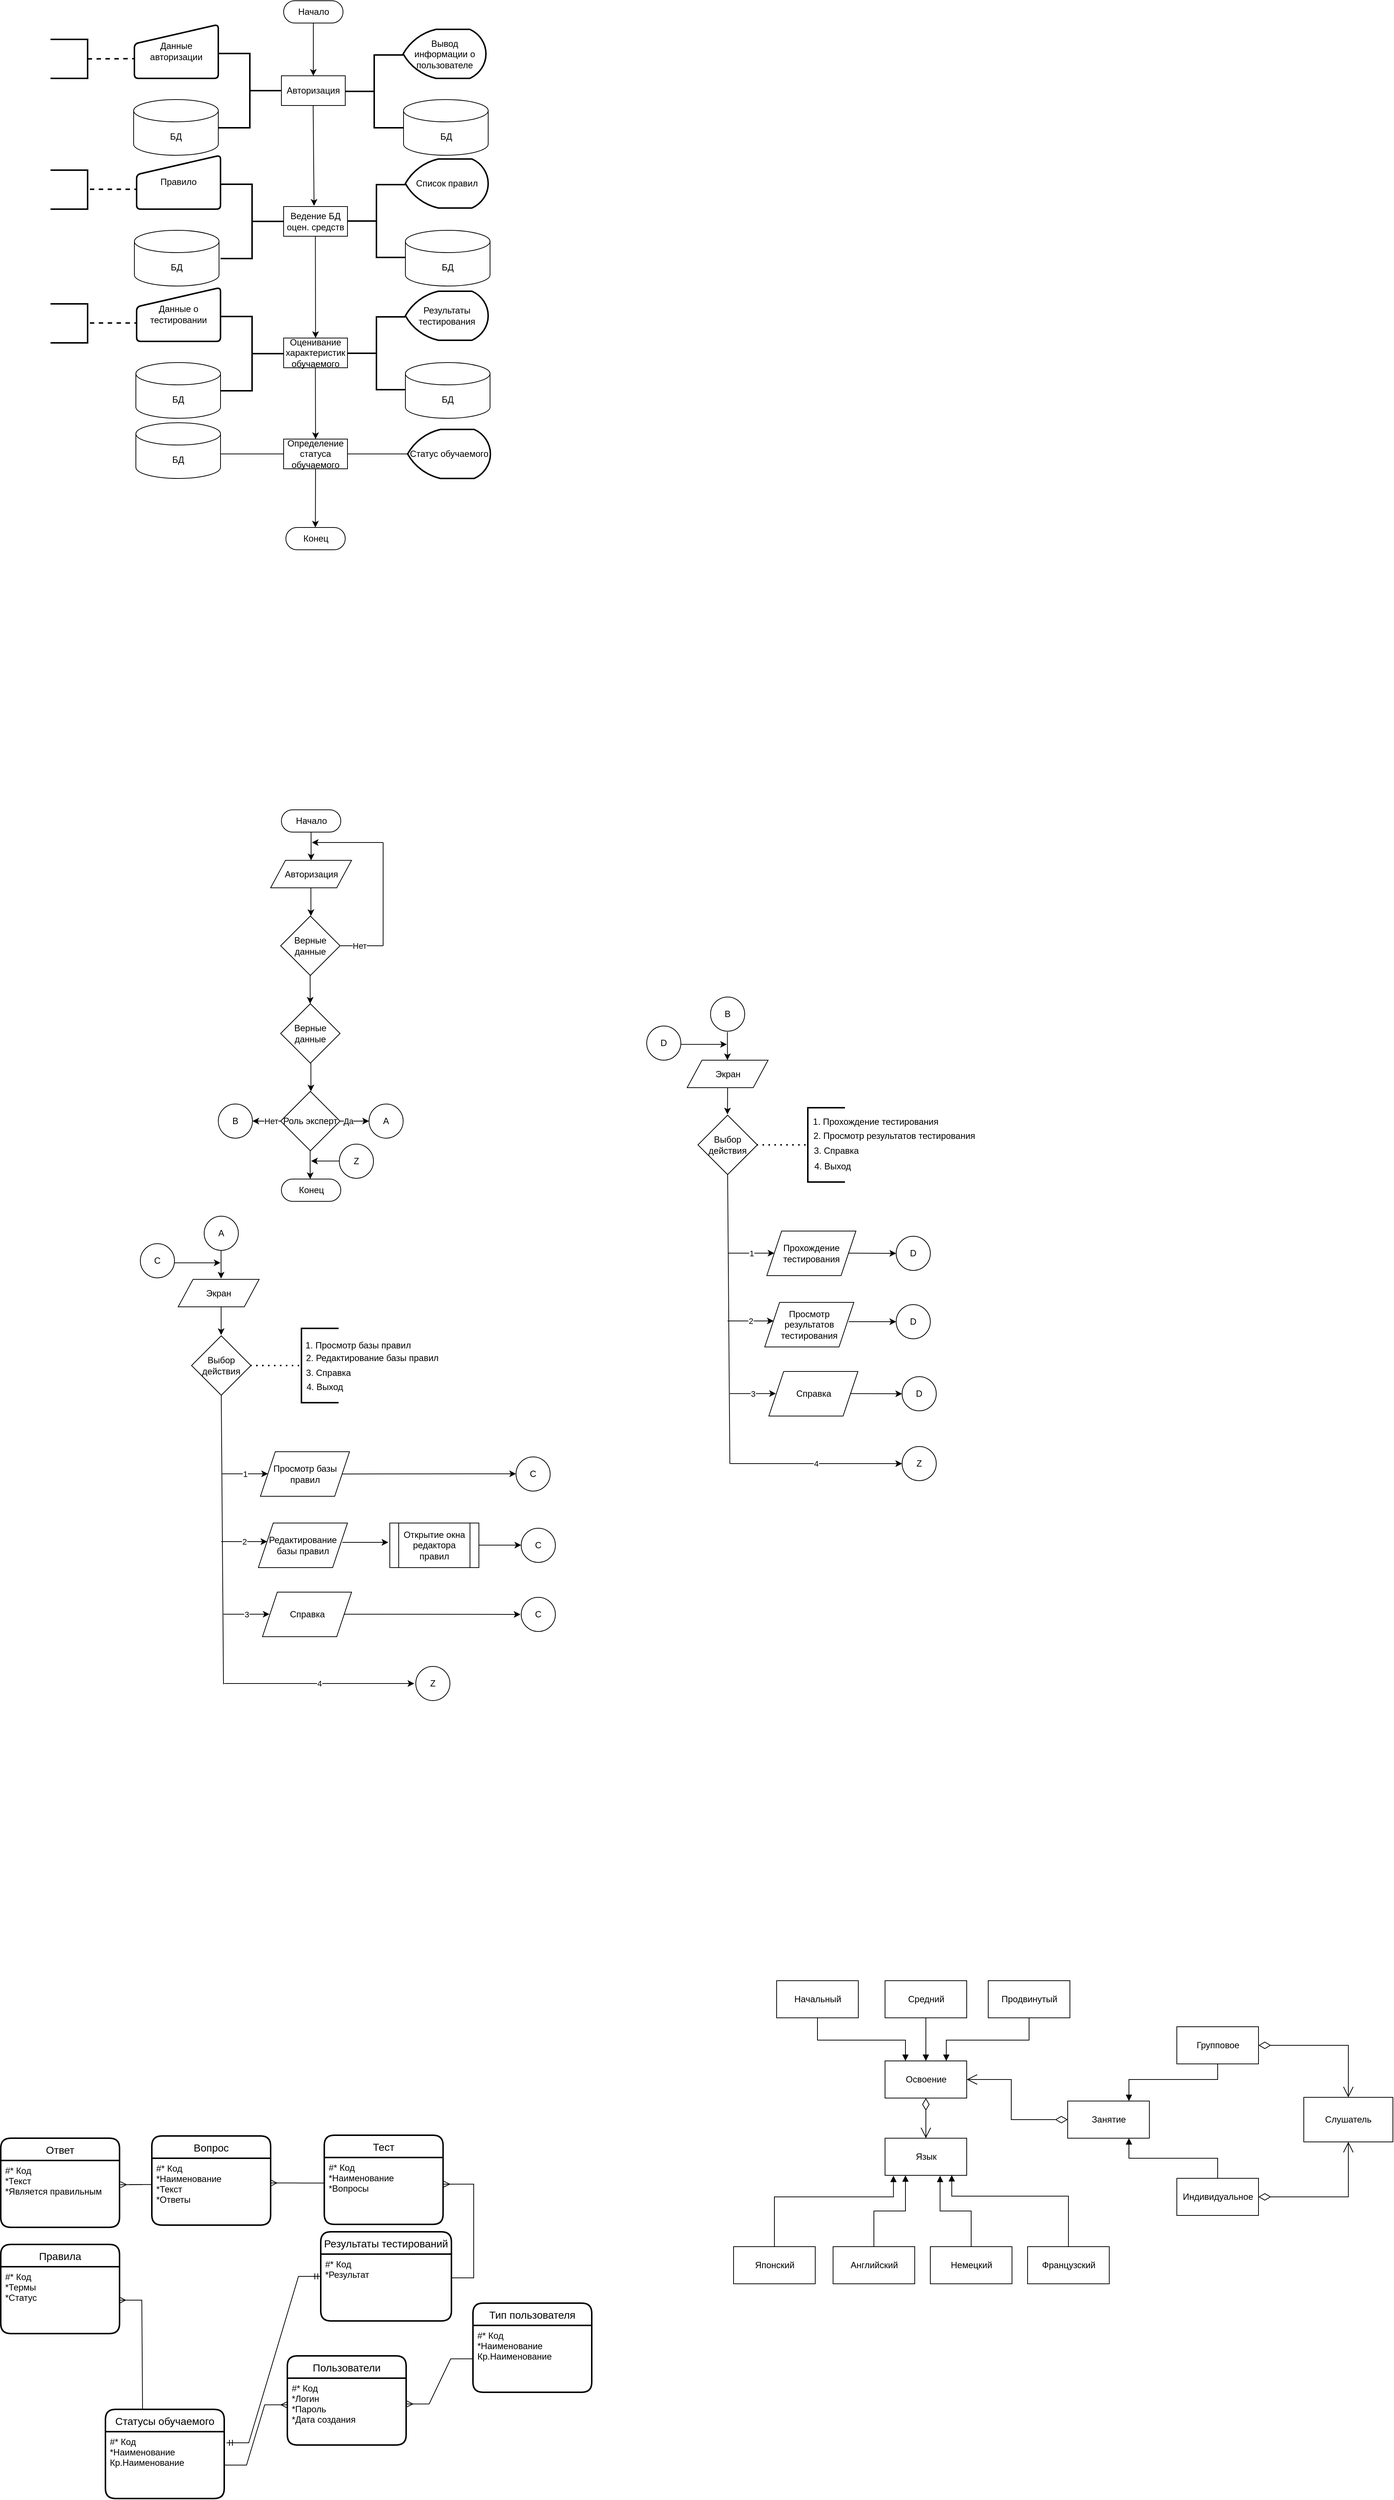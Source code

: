 <mxfile version="21.3.8" type="github">
  <diagram name="Page-1" id="j1-W70-RcA3MQLRdjkH6">
    <mxGraphModel dx="2074" dy="1156" grid="0" gridSize="10" guides="1" tooltips="1" connect="1" arrows="1" fold="1" page="0" pageScale="1" pageWidth="827" pageHeight="1169" math="0" shadow="0">
      <root>
        <mxCell id="0" />
        <mxCell id="1" parent="0" />
        <mxCell id="hzXJqmu8QwntBEEs5bu0-1" value="Начало" style="html=1;dashed=0;whitespace=wrap;shape=mxgraph.dfd.start" parent="1" vertex="1">
          <mxGeometry x="397" y="99" width="80" height="30" as="geometry" />
        </mxCell>
        <mxCell id="hzXJqmu8QwntBEEs5bu0-2" value="Авторизация" style="rounded=0;whiteSpace=wrap;html=1;" parent="1" vertex="1">
          <mxGeometry x="394" y="200" width="86" height="40" as="geometry" />
        </mxCell>
        <mxCell id="hzXJqmu8QwntBEEs5bu0-3" value="" style="endArrow=classic;html=1;rounded=0;exitX=0.5;exitY=0.5;exitDx=0;exitDy=15;exitPerimeter=0;entryX=0.5;entryY=0;entryDx=0;entryDy=0;" parent="1" source="hzXJqmu8QwntBEEs5bu0-1" target="hzXJqmu8QwntBEEs5bu0-2" edge="1">
          <mxGeometry width="50" height="50" relative="1" as="geometry">
            <mxPoint x="405" y="272" as="sourcePoint" />
            <mxPoint x="455" y="222" as="targetPoint" />
          </mxGeometry>
        </mxCell>
        <mxCell id="hzXJqmu8QwntBEEs5bu0-4" value="Ведение БД оцен. средств" style="rounded=0;whiteSpace=wrap;html=1;" parent="1" vertex="1">
          <mxGeometry x="397" y="376" width="86" height="40" as="geometry" />
        </mxCell>
        <mxCell id="hzXJqmu8QwntBEEs5bu0-5" value="" style="endArrow=classic;html=1;rounded=0;exitX=0.5;exitY=0.5;exitDx=0;exitDy=15;exitPerimeter=0;" parent="1" edge="1">
          <mxGeometry width="50" height="50" relative="1" as="geometry">
            <mxPoint x="436.76" y="240" as="sourcePoint" />
            <mxPoint x="438" y="375" as="targetPoint" />
          </mxGeometry>
        </mxCell>
        <mxCell id="hzXJqmu8QwntBEEs5bu0-6" value="Оценивание характеристик обучаемого" style="rounded=0;whiteSpace=wrap;html=1;" parent="1" vertex="1">
          <mxGeometry x="397" y="553" width="86" height="40" as="geometry" />
        </mxCell>
        <mxCell id="hzXJqmu8QwntBEEs5bu0-7" value="" style="endArrow=classic;html=1;rounded=0;exitX=0.5;exitY=0.5;exitDx=0;exitDy=15;exitPerimeter=0;entryX=0.5;entryY=0;entryDx=0;entryDy=0;" parent="1" target="hzXJqmu8QwntBEEs5bu0-6" edge="1">
          <mxGeometry width="50" height="50" relative="1" as="geometry">
            <mxPoint x="439.76" y="416" as="sourcePoint" />
            <mxPoint x="441" y="552" as="targetPoint" />
          </mxGeometry>
        </mxCell>
        <mxCell id="hzXJqmu8QwntBEEs5bu0-8" value="Определение статуса обучаемого" style="rounded=0;whiteSpace=wrap;html=1;" parent="1" vertex="1">
          <mxGeometry x="397" y="689" width="86" height="40" as="geometry" />
        </mxCell>
        <mxCell id="hzXJqmu8QwntBEEs5bu0-9" value="" style="endArrow=classic;html=1;rounded=0;exitX=0.5;exitY=0.5;exitDx=0;exitDy=15;exitPerimeter=0;entryX=0.5;entryY=0;entryDx=0;entryDy=0;" parent="1" target="hzXJqmu8QwntBEEs5bu0-8" edge="1">
          <mxGeometry width="50" height="50" relative="1" as="geometry">
            <mxPoint x="439.76" y="593" as="sourcePoint" />
            <mxPoint x="439.76" y="664" as="targetPoint" />
          </mxGeometry>
        </mxCell>
        <mxCell id="hzXJqmu8QwntBEEs5bu0-10" value="Конец" style="html=1;dashed=0;whitespace=wrap;shape=mxgraph.dfd.start" parent="1" vertex="1">
          <mxGeometry x="400" y="808" width="80" height="30" as="geometry" />
        </mxCell>
        <mxCell id="hzXJqmu8QwntBEEs5bu0-11" value="" style="endArrow=classic;html=1;rounded=0;exitX=0.5;exitY=1;exitDx=0;exitDy=0;entryX=0.5;entryY=0;entryDx=0;entryDy=0;" parent="1" source="hzXJqmu8QwntBEEs5bu0-8" edge="1">
          <mxGeometry width="50" height="50" relative="1" as="geometry">
            <mxPoint x="439.76" y="737" as="sourcePoint" />
            <mxPoint x="439.76" y="808" as="targetPoint" />
          </mxGeometry>
        </mxCell>
        <mxCell id="hzXJqmu8QwntBEEs5bu0-25" value="Вывод информации о пользователе" style="strokeWidth=2;html=1;shape=mxgraph.flowchart.display;whiteSpace=wrap;" parent="1" vertex="1">
          <mxGeometry x="558" y="137.5" width="111.5" height="66" as="geometry" />
        </mxCell>
        <mxCell id="hzXJqmu8QwntBEEs5bu0-26" value="Данные&lt;br&gt;авторизации" style="html=1;strokeWidth=2;shape=manualInput;whiteSpace=wrap;rounded=1;size=26;arcSize=11;" parent="1" vertex="1">
          <mxGeometry x="196" y="131" width="113" height="72.5" as="geometry" />
        </mxCell>
        <mxCell id="hzXJqmu8QwntBEEs5bu0-32" value="" style="strokeWidth=2;html=1;shape=mxgraph.flowchart.annotation_2;align=left;labelPosition=right;pointerEvents=1;" parent="1" vertex="1">
          <mxGeometry x="480" y="172" width="78" height="98" as="geometry" />
        </mxCell>
        <mxCell id="hzXJqmu8QwntBEEs5bu0-33" value="" style="strokeWidth=2;html=1;shape=mxgraph.flowchart.annotation_2;align=left;labelPosition=right;pointerEvents=1;rotation=-180;" parent="1" vertex="1">
          <mxGeometry x="309" y="170" width="85" height="100" as="geometry" />
        </mxCell>
        <mxCell id="hzXJqmu8QwntBEEs5bu0-36" value="Правило" style="html=1;strokeWidth=2;shape=manualInput;whiteSpace=wrap;rounded=1;size=26;arcSize=11;" parent="1" vertex="1">
          <mxGeometry x="199" y="307" width="113" height="72.5" as="geometry" />
        </mxCell>
        <mxCell id="hzXJqmu8QwntBEEs5bu0-37" value="" style="strokeWidth=2;html=1;shape=mxgraph.flowchart.annotation_2;align=left;labelPosition=right;pointerEvents=1;rotation=-180;" parent="1" vertex="1">
          <mxGeometry x="312" y="346" width="85" height="100" as="geometry" />
        </mxCell>
        <mxCell id="hzXJqmu8QwntBEEs5bu0-39" value="Список правил" style="strokeWidth=2;html=1;shape=mxgraph.flowchart.display;whiteSpace=wrap;" parent="1" vertex="1">
          <mxGeometry x="561" y="312" width="111.5" height="66" as="geometry" />
        </mxCell>
        <mxCell id="hzXJqmu8QwntBEEs5bu0-40" value="" style="strokeWidth=2;html=1;shape=mxgraph.flowchart.annotation_2;align=left;labelPosition=right;pointerEvents=1;" parent="1" vertex="1">
          <mxGeometry x="483" y="346.5" width="78" height="98" as="geometry" />
        </mxCell>
        <mxCell id="hzXJqmu8QwntBEEs5bu0-41" value="БД" style="shape=cylinder3;whiteSpace=wrap;html=1;boundedLbl=1;backgroundOutline=1;size=15;" parent="1" vertex="1">
          <mxGeometry x="198" y="667" width="114" height="75" as="geometry" />
        </mxCell>
        <mxCell id="hzXJqmu8QwntBEEs5bu0-42" value="Данные о тестировании" style="html=1;strokeWidth=2;shape=manualInput;whiteSpace=wrap;rounded=1;size=26;arcSize=11;" parent="1" vertex="1">
          <mxGeometry x="199" y="485" width="113" height="72.5" as="geometry" />
        </mxCell>
        <mxCell id="hzXJqmu8QwntBEEs5bu0-43" value="" style="strokeWidth=2;html=1;shape=mxgraph.flowchart.annotation_2;align=left;labelPosition=right;pointerEvents=1;rotation=-180;" parent="1" vertex="1">
          <mxGeometry x="312" y="524" width="85" height="100" as="geometry" />
        </mxCell>
        <mxCell id="hzXJqmu8QwntBEEs5bu0-45" value="Результаты тестирования" style="strokeWidth=2;html=1;shape=mxgraph.flowchart.display;whiteSpace=wrap;" parent="1" vertex="1">
          <mxGeometry x="561" y="490" width="111.5" height="66" as="geometry" />
        </mxCell>
        <mxCell id="hzXJqmu8QwntBEEs5bu0-46" value="" style="strokeWidth=2;html=1;shape=mxgraph.flowchart.annotation_2;align=left;labelPosition=right;pointerEvents=1;" parent="1" vertex="1">
          <mxGeometry x="483" y="524.5" width="78" height="98" as="geometry" />
        </mxCell>
        <mxCell id="hzXJqmu8QwntBEEs5bu0-49" value="Статус обучаемого" style="strokeWidth=2;html=1;shape=mxgraph.flowchart.display;whiteSpace=wrap;" parent="1" vertex="1">
          <mxGeometry x="564" y="676" width="111.5" height="66" as="geometry" />
        </mxCell>
        <mxCell id="hzXJqmu8QwntBEEs5bu0-51" value="" style="endArrow=none;html=1;rounded=0;exitX=1;exitY=0.5;exitDx=0;exitDy=0;entryX=0;entryY=0.5;entryDx=0;entryDy=0;entryPerimeter=0;" parent="1" source="hzXJqmu8QwntBEEs5bu0-8" target="hzXJqmu8QwntBEEs5bu0-49" edge="1">
          <mxGeometry width="50" height="50" relative="1" as="geometry">
            <mxPoint x="317" y="635" as="sourcePoint" />
            <mxPoint x="367" y="585" as="targetPoint" />
          </mxGeometry>
        </mxCell>
        <mxCell id="hzXJqmu8QwntBEEs5bu0-52" value="" style="endArrow=none;html=1;rounded=0;entryX=0;entryY=0.5;entryDx=0;entryDy=0;exitX=1;exitY=0.5;exitDx=0;exitDy=0;" parent="1" target="hzXJqmu8QwntBEEs5bu0-8" edge="1">
          <mxGeometry width="50" height="50" relative="1" as="geometry">
            <mxPoint x="312" y="709" as="sourcePoint" />
            <mxPoint x="356" y="735" as="targetPoint" />
          </mxGeometry>
        </mxCell>
        <mxCell id="rLguFwXxWEJdOG49RGyE-1" value="Начало" style="html=1;dashed=0;whitespace=wrap;shape=mxgraph.dfd.start" parent="1" vertex="1">
          <mxGeometry x="394" y="1188" width="80" height="30" as="geometry" />
        </mxCell>
        <mxCell id="rLguFwXxWEJdOG49RGyE-2" value="Авторизация" style="shape=parallelogram;perimeter=parallelogramPerimeter;whiteSpace=wrap;html=1;fixedSize=1;" parent="1" vertex="1">
          <mxGeometry x="379.5" y="1256" width="109" height="37" as="geometry" />
        </mxCell>
        <mxCell id="rLguFwXxWEJdOG49RGyE-3" value="" style="endArrow=classic;html=1;rounded=0;exitX=0.5;exitY=1;exitDx=0;exitDy=0;" parent="1" edge="1">
          <mxGeometry width="50" height="50" relative="1" as="geometry">
            <mxPoint x="433.95" y="1218" as="sourcePoint" />
            <mxPoint x="434" y="1256" as="targetPoint" />
          </mxGeometry>
        </mxCell>
        <mxCell id="rLguFwXxWEJdOG49RGyE-4" value="Верные данные" style="rhombus;whiteSpace=wrap;html=1;" parent="1" vertex="1">
          <mxGeometry x="393" y="1331" width="80" height="80" as="geometry" />
        </mxCell>
        <mxCell id="rLguFwXxWEJdOG49RGyE-5" value="" style="endArrow=classic;html=1;rounded=0;exitX=0.5;exitY=1;exitDx=0;exitDy=0;" parent="1" edge="1">
          <mxGeometry width="50" height="50" relative="1" as="geometry">
            <mxPoint x="433.71" y="1293" as="sourcePoint" />
            <mxPoint x="433.76" y="1331" as="targetPoint" />
          </mxGeometry>
        </mxCell>
        <mxCell id="rLguFwXxWEJdOG49RGyE-7" value="" style="endArrow=none;html=1;rounded=0;exitX=1;exitY=0.5;exitDx=0;exitDy=0;" parent="1" source="rLguFwXxWEJdOG49RGyE-4" edge="1">
          <mxGeometry width="50" height="50" relative="1" as="geometry">
            <mxPoint x="498" y="1395" as="sourcePoint" />
            <mxPoint x="531" y="1371" as="targetPoint" />
          </mxGeometry>
        </mxCell>
        <mxCell id="rLguFwXxWEJdOG49RGyE-11" value="Нет" style="edgeLabel;html=1;align=center;verticalAlign=middle;resizable=0;points=[];" parent="rLguFwXxWEJdOG49RGyE-7" vertex="1" connectable="0">
          <mxGeometry x="-0.562" y="2" relative="1" as="geometry">
            <mxPoint x="13" y="2" as="offset" />
          </mxGeometry>
        </mxCell>
        <mxCell id="rLguFwXxWEJdOG49RGyE-8" value="" style="endArrow=none;html=1;rounded=0;" parent="1" edge="1">
          <mxGeometry width="50" height="50" relative="1" as="geometry">
            <mxPoint x="531" y="1371" as="sourcePoint" />
            <mxPoint x="531" y="1232" as="targetPoint" />
          </mxGeometry>
        </mxCell>
        <mxCell id="rLguFwXxWEJdOG49RGyE-10" value="" style="endArrow=classic;html=1;rounded=0;" parent="1" edge="1">
          <mxGeometry width="50" height="50" relative="1" as="geometry">
            <mxPoint x="531" y="1232" as="sourcePoint" />
            <mxPoint x="435" y="1232" as="targetPoint" />
          </mxGeometry>
        </mxCell>
        <mxCell id="rLguFwXxWEJdOG49RGyE-12" value="Верные данные" style="rhombus;whiteSpace=wrap;html=1;" parent="1" vertex="1">
          <mxGeometry x="393" y="1449" width="80" height="80" as="geometry" />
        </mxCell>
        <mxCell id="rLguFwXxWEJdOG49RGyE-13" value="" style="endArrow=classic;html=1;rounded=0;exitX=0.5;exitY=1;exitDx=0;exitDy=0;" parent="1" edge="1">
          <mxGeometry width="50" height="50" relative="1" as="geometry">
            <mxPoint x="432.71" y="1411" as="sourcePoint" />
            <mxPoint x="432.76" y="1449" as="targetPoint" />
          </mxGeometry>
        </mxCell>
        <mxCell id="rLguFwXxWEJdOG49RGyE-14" value="Роль эксперт" style="rhombus;whiteSpace=wrap;html=1;" parent="1" vertex="1">
          <mxGeometry x="393" y="1567" width="80" height="80" as="geometry" />
        </mxCell>
        <mxCell id="rLguFwXxWEJdOG49RGyE-15" value="" style="endArrow=classic;html=1;rounded=0;exitX=0.5;exitY=1;exitDx=0;exitDy=0;" parent="1" edge="1">
          <mxGeometry width="50" height="50" relative="1" as="geometry">
            <mxPoint x="433.71" y="1529" as="sourcePoint" />
            <mxPoint x="433.76" y="1567" as="targetPoint" />
          </mxGeometry>
        </mxCell>
        <mxCell id="rLguFwXxWEJdOG49RGyE-16" value="Конец" style="html=1;dashed=0;whitespace=wrap;shape=mxgraph.dfd.start" parent="1" vertex="1">
          <mxGeometry x="394" y="1685" width="80" height="30" as="geometry" />
        </mxCell>
        <mxCell id="rLguFwXxWEJdOG49RGyE-18" value="" style="endArrow=classic;html=1;rounded=0;exitX=0.5;exitY=1;exitDx=0;exitDy=0;" parent="1" edge="1">
          <mxGeometry width="50" height="50" relative="1" as="geometry">
            <mxPoint x="432.71" y="1647" as="sourcePoint" />
            <mxPoint x="432.76" y="1685" as="targetPoint" />
          </mxGeometry>
        </mxCell>
        <mxCell id="rLguFwXxWEJdOG49RGyE-19" value="A" style="ellipse;whiteSpace=wrap;html=1;aspect=fixed;" parent="1" vertex="1">
          <mxGeometry x="512" y="1584" width="46" height="46" as="geometry" />
        </mxCell>
        <mxCell id="rLguFwXxWEJdOG49RGyE-20" value="B" style="ellipse;whiteSpace=wrap;html=1;aspect=fixed;" parent="1" vertex="1">
          <mxGeometry x="309" y="1584" width="46" height="46" as="geometry" />
        </mxCell>
        <mxCell id="rLguFwXxWEJdOG49RGyE-21" value="" style="endArrow=classic;html=1;rounded=0;exitX=1;exitY=0.5;exitDx=0;exitDy=0;entryX=0;entryY=0.5;entryDx=0;entryDy=0;" parent="1" source="rLguFwXxWEJdOG49RGyE-14" target="rLguFwXxWEJdOG49RGyE-19" edge="1">
          <mxGeometry width="50" height="50" relative="1" as="geometry">
            <mxPoint x="442.71" y="1421" as="sourcePoint" />
            <mxPoint x="442.76" y="1459" as="targetPoint" />
          </mxGeometry>
        </mxCell>
        <mxCell id="rLguFwXxWEJdOG49RGyE-26" value="Да" style="edgeLabel;html=1;align=center;verticalAlign=middle;resizable=0;points=[];" parent="rLguFwXxWEJdOG49RGyE-21" vertex="1" connectable="0">
          <mxGeometry x="-0.436" relative="1" as="geometry">
            <mxPoint as="offset" />
          </mxGeometry>
        </mxCell>
        <mxCell id="rLguFwXxWEJdOG49RGyE-23" value="" style="endArrow=classic;html=1;rounded=0;exitX=0;exitY=0.5;exitDx=0;exitDy=0;entryX=1;entryY=0.5;entryDx=0;entryDy=0;" parent="1" source="rLguFwXxWEJdOG49RGyE-14" target="rLguFwXxWEJdOG49RGyE-20" edge="1">
          <mxGeometry width="50" height="50" relative="1" as="geometry">
            <mxPoint x="483" y="1617" as="sourcePoint" />
            <mxPoint x="522" y="1617" as="targetPoint" />
          </mxGeometry>
        </mxCell>
        <mxCell id="rLguFwXxWEJdOG49RGyE-27" value="Нет" style="edgeLabel;html=1;align=center;verticalAlign=middle;resizable=0;points=[];" parent="rLguFwXxWEJdOG49RGyE-23" vertex="1" connectable="0">
          <mxGeometry x="-0.316" y="1" relative="1" as="geometry">
            <mxPoint y="-1" as="offset" />
          </mxGeometry>
        </mxCell>
        <mxCell id="rLguFwXxWEJdOG49RGyE-24" value="Z" style="ellipse;whiteSpace=wrap;html=1;aspect=fixed;" parent="1" vertex="1">
          <mxGeometry x="472" y="1638" width="46" height="46" as="geometry" />
        </mxCell>
        <mxCell id="rLguFwXxWEJdOG49RGyE-25" value="" style="endArrow=classic;html=1;rounded=0;exitX=0;exitY=0.5;exitDx=0;exitDy=0;entryX=1;entryY=0.5;entryDx=0;entryDy=0;" parent="1" edge="1">
          <mxGeometry width="50" height="50" relative="1" as="geometry">
            <mxPoint x="472" y="1660.71" as="sourcePoint" />
            <mxPoint x="434" y="1660.71" as="targetPoint" />
          </mxGeometry>
        </mxCell>
        <mxCell id="rLguFwXxWEJdOG49RGyE-28" value="A" style="ellipse;whiteSpace=wrap;html=1;aspect=fixed;" parent="1" vertex="1">
          <mxGeometry x="290" y="1735" width="46" height="46" as="geometry" />
        </mxCell>
        <mxCell id="rLguFwXxWEJdOG49RGyE-29" value="Выбор действия" style="rhombus;whiteSpace=wrap;html=1;" parent="1" vertex="1">
          <mxGeometry x="273" y="1896" width="80" height="80" as="geometry" />
        </mxCell>
        <mxCell id="rLguFwXxWEJdOG49RGyE-30" value="" style="endArrow=classic;html=1;rounded=0;exitX=0.5;exitY=1;exitDx=0;exitDy=0;" parent="1" edge="1">
          <mxGeometry width="50" height="50" relative="1" as="geometry">
            <mxPoint x="312.71" y="1781" as="sourcePoint" />
            <mxPoint x="312.76" y="1819" as="targetPoint" />
          </mxGeometry>
        </mxCell>
        <mxCell id="rLguFwXxWEJdOG49RGyE-32" value="" style="endArrow=none;dashed=1;html=1;dashPattern=1 3;strokeWidth=2;rounded=0;entryX=1;entryY=0.5;entryDx=0;entryDy=0;" parent="1" target="rLguFwXxWEJdOG49RGyE-29" edge="1">
          <mxGeometry width="50" height="50" relative="1" as="geometry">
            <mxPoint x="418" y="1936" as="sourcePoint" />
            <mxPoint x="317" y="2023" as="targetPoint" />
          </mxGeometry>
        </mxCell>
        <mxCell id="rLguFwXxWEJdOG49RGyE-33" value="&amp;nbsp;&amp;nbsp;" style="strokeWidth=2;html=1;shape=mxgraph.flowchart.annotation_1;align=left;pointerEvents=1;" parent="1" vertex="1">
          <mxGeometry x="421" y="1886" width="50" height="100" as="geometry" />
        </mxCell>
        <mxCell id="rLguFwXxWEJdOG49RGyE-34" value="1. Просмотр базы правил" style="text;html=1;align=center;verticalAlign=middle;resizable=0;points=[];autosize=1;strokeColor=none;fillColor=none;" parent="1" vertex="1">
          <mxGeometry x="416.75" y="1896" width="160" height="26" as="geometry" />
        </mxCell>
        <mxCell id="rLguFwXxWEJdOG49RGyE-35" value="2. Редактирование базы правил" style="text;html=1;align=center;verticalAlign=middle;resizable=0;points=[];autosize=1;strokeColor=none;fillColor=none;" parent="1" vertex="1">
          <mxGeometry x="417.75" y="1913" width="197" height="26" as="geometry" />
        </mxCell>
        <mxCell id="rLguFwXxWEJdOG49RGyE-36" value="3. Справка" style="text;html=1;align=center;verticalAlign=middle;resizable=0;points=[];autosize=1;strokeColor=none;fillColor=none;" parent="1" vertex="1">
          <mxGeometry x="417.75" y="1933" width="78" height="26" as="geometry" />
        </mxCell>
        <mxCell id="rLguFwXxWEJdOG49RGyE-37" value="4. Выход" style="text;html=1;align=center;verticalAlign=middle;resizable=0;points=[];autosize=1;strokeColor=none;fillColor=none;" parent="1" vertex="1">
          <mxGeometry x="418.75" y="1952" width="67" height="26" as="geometry" />
        </mxCell>
        <mxCell id="rLguFwXxWEJdOG49RGyE-38" value="Просмотр базы правил" style="shape=parallelogram;perimeter=parallelogramPerimeter;whiteSpace=wrap;html=1;fixedSize=1;" parent="1" vertex="1">
          <mxGeometry x="365.75" y="2052" width="120" height="60" as="geometry" />
        </mxCell>
        <mxCell id="rLguFwXxWEJdOG49RGyE-39" value="Редактирование базы правил" style="shape=parallelogram;perimeter=parallelogramPerimeter;whiteSpace=wrap;html=1;fixedSize=1;" parent="1" vertex="1">
          <mxGeometry x="363" y="2148" width="120" height="60" as="geometry" />
        </mxCell>
        <mxCell id="rLguFwXxWEJdOG49RGyE-40" value="Справка" style="shape=parallelogram;perimeter=parallelogramPerimeter;whiteSpace=wrap;html=1;fixedSize=1;" parent="1" vertex="1">
          <mxGeometry x="368.5" y="2241" width="120" height="60" as="geometry" />
        </mxCell>
        <mxCell id="rLguFwXxWEJdOG49RGyE-42" value="" style="endArrow=none;html=1;rounded=0;entryX=0.5;entryY=1;entryDx=0;entryDy=0;" parent="1" target="rLguFwXxWEJdOG49RGyE-29" edge="1">
          <mxGeometry width="50" height="50" relative="1" as="geometry">
            <mxPoint x="316" y="2365" as="sourcePoint" />
            <mxPoint x="317" y="2194" as="targetPoint" />
          </mxGeometry>
        </mxCell>
        <mxCell id="rLguFwXxWEJdOG49RGyE-43" value="4" style="endArrow=classic;html=1;rounded=0;" parent="1" edge="1">
          <mxGeometry width="50" height="50" relative="1" as="geometry">
            <mxPoint x="317" y="2364" as="sourcePoint" />
            <mxPoint x="573" y="2364" as="targetPoint" />
          </mxGeometry>
        </mxCell>
        <mxCell id="rLguFwXxWEJdOG49RGyE-44" value="3" style="endArrow=classic;html=1;rounded=0;entryX=0;entryY=0.5;entryDx=0;entryDy=0;" parent="1" edge="1">
          <mxGeometry width="50" height="50" relative="1" as="geometry">
            <mxPoint x="316" y="2270.71" as="sourcePoint" />
            <mxPoint x="378" y="2270.71" as="targetPoint" />
          </mxGeometry>
        </mxCell>
        <mxCell id="rLguFwXxWEJdOG49RGyE-45" value="2" style="endArrow=classic;html=1;rounded=0;entryX=0;entryY=0.5;entryDx=0;entryDy=0;" parent="1" edge="1">
          <mxGeometry width="50" height="50" relative="1" as="geometry">
            <mxPoint x="313" y="2173" as="sourcePoint" />
            <mxPoint x="375" y="2173" as="targetPoint" />
          </mxGeometry>
        </mxCell>
        <mxCell id="rLguFwXxWEJdOG49RGyE-46" value="1" style="endArrow=classic;html=1;rounded=0;entryX=0;entryY=0.5;entryDx=0;entryDy=0;" parent="1" edge="1">
          <mxGeometry width="50" height="50" relative="1" as="geometry">
            <mxPoint x="314" y="2081.71" as="sourcePoint" />
            <mxPoint x="376" y="2081.71" as="targetPoint" />
          </mxGeometry>
        </mxCell>
        <mxCell id="rLguFwXxWEJdOG49RGyE-51" value="Z" style="ellipse;whiteSpace=wrap;html=1;aspect=fixed;" parent="1" vertex="1">
          <mxGeometry x="575" y="2341" width="46" height="46" as="geometry" />
        </mxCell>
        <mxCell id="rLguFwXxWEJdOG49RGyE-53" value="" style="endArrow=classic;html=1;rounded=0;" parent="1" edge="1">
          <mxGeometry width="50" height="50" relative="1" as="geometry">
            <mxPoint x="478" y="2270.71" as="sourcePoint" />
            <mxPoint x="716" y="2271" as="targetPoint" />
          </mxGeometry>
        </mxCell>
        <mxCell id="rLguFwXxWEJdOG49RGyE-54" value="" style="endArrow=classic;html=1;rounded=0;entryX=0;entryY=0.5;entryDx=0;entryDy=0;" parent="1" edge="1">
          <mxGeometry width="50" height="50" relative="1" as="geometry">
            <mxPoint x="476" y="2174" as="sourcePoint" />
            <mxPoint x="538" y="2174" as="targetPoint" />
          </mxGeometry>
        </mxCell>
        <mxCell id="rLguFwXxWEJdOG49RGyE-56" value="C" style="ellipse;whiteSpace=wrap;html=1;aspect=fixed;" parent="1" vertex="1">
          <mxGeometry x="710" y="2059" width="46" height="46" as="geometry" />
        </mxCell>
        <mxCell id="rLguFwXxWEJdOG49RGyE-57" value="C" style="ellipse;whiteSpace=wrap;html=1;aspect=fixed;" parent="1" vertex="1">
          <mxGeometry x="717" y="2155" width="46" height="46" as="geometry" />
        </mxCell>
        <mxCell id="rLguFwXxWEJdOG49RGyE-58" value="C" style="ellipse;whiteSpace=wrap;html=1;aspect=fixed;" parent="1" vertex="1">
          <mxGeometry x="717" y="2248" width="46" height="46" as="geometry" />
        </mxCell>
        <mxCell id="rLguFwXxWEJdOG49RGyE-59" value="" style="endArrow=classic;html=1;rounded=0;entryX=0;entryY=0.5;entryDx=0;entryDy=0;" parent="1" source="rLguFwXxWEJdOG49RGyE-38" edge="1">
          <mxGeometry width="50" height="50" relative="1" as="geometry">
            <mxPoint x="648" y="2081.71" as="sourcePoint" />
            <mxPoint x="710" y="2081.71" as="targetPoint" />
          </mxGeometry>
        </mxCell>
        <mxCell id="rLguFwXxWEJdOG49RGyE-60" value="" style="endArrow=classic;html=1;rounded=0;entryX=0;entryY=0.5;entryDx=0;entryDy=0;" parent="1" edge="1">
          <mxGeometry width="50" height="50" relative="1" as="geometry">
            <mxPoint x="655" y="2177.71" as="sourcePoint" />
            <mxPoint x="717" y="2177.71" as="targetPoint" />
          </mxGeometry>
        </mxCell>
        <mxCell id="rLguFwXxWEJdOG49RGyE-48" value="Открытие окна редактора правил" style="shape=process;whiteSpace=wrap;html=1;backgroundOutline=1;" parent="1" vertex="1">
          <mxGeometry x="540" y="2148" width="120" height="60" as="geometry" />
        </mxCell>
        <mxCell id="rLguFwXxWEJdOG49RGyE-62" value="C" style="ellipse;whiteSpace=wrap;html=1;aspect=fixed;" parent="1" vertex="1">
          <mxGeometry x="204" y="1772" width="46" height="46" as="geometry" />
        </mxCell>
        <mxCell id="rLguFwXxWEJdOG49RGyE-63" value="" style="endArrow=classic;html=1;rounded=0;entryX=0;entryY=0.5;entryDx=0;entryDy=0;" parent="1" edge="1">
          <mxGeometry width="50" height="50" relative="1" as="geometry">
            <mxPoint x="250" y="1797.71" as="sourcePoint" />
            <mxPoint x="312" y="1797.71" as="targetPoint" />
          </mxGeometry>
        </mxCell>
        <mxCell id="rLguFwXxWEJdOG49RGyE-64" value="Выбор действия" style="rhombus;whiteSpace=wrap;html=1;" parent="1" vertex="1">
          <mxGeometry x="955" y="1599" width="80" height="80" as="geometry" />
        </mxCell>
        <mxCell id="rLguFwXxWEJdOG49RGyE-65" value="" style="endArrow=classic;html=1;rounded=0;exitX=0.5;exitY=1;exitDx=0;exitDy=0;" parent="1" edge="1">
          <mxGeometry width="50" height="50" relative="1" as="geometry">
            <mxPoint x="994.71" y="1487" as="sourcePoint" />
            <mxPoint x="994.76" y="1525" as="targetPoint" />
          </mxGeometry>
        </mxCell>
        <mxCell id="rLguFwXxWEJdOG49RGyE-66" value="" style="endArrow=none;dashed=1;html=1;dashPattern=1 3;strokeWidth=2;rounded=0;entryX=1;entryY=0.5;entryDx=0;entryDy=0;" parent="1" target="rLguFwXxWEJdOG49RGyE-64" edge="1">
          <mxGeometry width="50" height="50" relative="1" as="geometry">
            <mxPoint x="1100" y="1639" as="sourcePoint" />
            <mxPoint x="999" y="1726" as="targetPoint" />
          </mxGeometry>
        </mxCell>
        <mxCell id="rLguFwXxWEJdOG49RGyE-67" value="&amp;nbsp;&amp;nbsp;" style="strokeWidth=2;html=1;shape=mxgraph.flowchart.annotation_1;align=left;pointerEvents=1;" parent="1" vertex="1">
          <mxGeometry x="1103" y="1589" width="50" height="100" as="geometry" />
        </mxCell>
        <mxCell id="rLguFwXxWEJdOG49RGyE-68" value="1. Прохождение тестирования" style="text;html=1;align=center;verticalAlign=middle;resizable=0;points=[];autosize=1;strokeColor=none;fillColor=none;" parent="1" vertex="1">
          <mxGeometry x="1100.75" y="1595" width="187" height="26" as="geometry" />
        </mxCell>
        <mxCell id="rLguFwXxWEJdOG49RGyE-69" value="2. Просмотр результатов тестирования" style="text;html=1;align=center;verticalAlign=middle;resizable=0;points=[];autosize=1;strokeColor=none;fillColor=none;" parent="1" vertex="1">
          <mxGeometry x="1100.75" y="1614" width="236" height="26" as="geometry" />
        </mxCell>
        <mxCell id="rLguFwXxWEJdOG49RGyE-70" value="3. Справка" style="text;html=1;align=center;verticalAlign=middle;resizable=0;points=[];autosize=1;strokeColor=none;fillColor=none;" parent="1" vertex="1">
          <mxGeometry x="1102" y="1634" width="78" height="26" as="geometry" />
        </mxCell>
        <mxCell id="rLguFwXxWEJdOG49RGyE-71" value="4. Выход" style="text;html=1;align=center;verticalAlign=middle;resizable=0;points=[];autosize=1;strokeColor=none;fillColor=none;" parent="1" vertex="1">
          <mxGeometry x="1102.75" y="1655" width="67" height="26" as="geometry" />
        </mxCell>
        <mxCell id="rLguFwXxWEJdOG49RGyE-72" value="Прохождение тестирования" style="shape=parallelogram;perimeter=parallelogramPerimeter;whiteSpace=wrap;html=1;fixedSize=1;" parent="1" vertex="1">
          <mxGeometry x="1047.75" y="1755" width="120" height="60" as="geometry" />
        </mxCell>
        <mxCell id="rLguFwXxWEJdOG49RGyE-73" value="Просмотр результатов тестирования" style="shape=parallelogram;perimeter=parallelogramPerimeter;whiteSpace=wrap;html=1;fixedSize=1;" parent="1" vertex="1">
          <mxGeometry x="1045" y="1851" width="120" height="60" as="geometry" />
        </mxCell>
        <mxCell id="rLguFwXxWEJdOG49RGyE-74" value="Справка" style="shape=parallelogram;perimeter=parallelogramPerimeter;whiteSpace=wrap;html=1;fixedSize=1;" parent="1" vertex="1">
          <mxGeometry x="1050.5" y="1944" width="120" height="60" as="geometry" />
        </mxCell>
        <mxCell id="rLguFwXxWEJdOG49RGyE-76" value="" style="endArrow=none;html=1;rounded=0;entryX=0.5;entryY=1;entryDx=0;entryDy=0;" parent="1" target="rLguFwXxWEJdOG49RGyE-64" edge="1">
          <mxGeometry width="50" height="50" relative="1" as="geometry">
            <mxPoint x="998" y="2068" as="sourcePoint" />
            <mxPoint x="999" y="1897" as="targetPoint" />
          </mxGeometry>
        </mxCell>
        <mxCell id="rLguFwXxWEJdOG49RGyE-77" value="4" style="endArrow=classic;html=1;rounded=0;entryX=0;entryY=0.5;entryDx=0;entryDy=0;" parent="1" target="rLguFwXxWEJdOG49RGyE-81" edge="1">
          <mxGeometry width="50" height="50" relative="1" as="geometry">
            <mxPoint x="998" y="2068" as="sourcePoint" />
            <mxPoint x="1236" y="2066.71" as="targetPoint" />
          </mxGeometry>
        </mxCell>
        <mxCell id="rLguFwXxWEJdOG49RGyE-78" value="3" style="endArrow=classic;html=1;rounded=0;entryX=0;entryY=0.5;entryDx=0;entryDy=0;" parent="1" edge="1">
          <mxGeometry width="50" height="50" relative="1" as="geometry">
            <mxPoint x="998" y="1973.71" as="sourcePoint" />
            <mxPoint x="1060" y="1973.71" as="targetPoint" />
          </mxGeometry>
        </mxCell>
        <mxCell id="rLguFwXxWEJdOG49RGyE-79" value="2" style="endArrow=classic;html=1;rounded=0;entryX=0;entryY=0.5;entryDx=0;entryDy=0;" parent="1" edge="1">
          <mxGeometry width="50" height="50" relative="1" as="geometry">
            <mxPoint x="995" y="1876" as="sourcePoint" />
            <mxPoint x="1057" y="1876" as="targetPoint" />
          </mxGeometry>
        </mxCell>
        <mxCell id="rLguFwXxWEJdOG49RGyE-80" value="1" style="endArrow=classic;html=1;rounded=0;entryX=0;entryY=0.5;entryDx=0;entryDy=0;" parent="1" edge="1">
          <mxGeometry width="50" height="50" relative="1" as="geometry">
            <mxPoint x="996" y="1784.71" as="sourcePoint" />
            <mxPoint x="1058" y="1784.71" as="targetPoint" />
          </mxGeometry>
        </mxCell>
        <mxCell id="rLguFwXxWEJdOG49RGyE-81" value="Z" style="ellipse;whiteSpace=wrap;html=1;aspect=fixed;" parent="1" vertex="1">
          <mxGeometry x="1230" y="2045" width="46" height="46" as="geometry" />
        </mxCell>
        <mxCell id="rLguFwXxWEJdOG49RGyE-83" value="" style="endArrow=classic;html=1;rounded=0;entryX=0;entryY=0.5;entryDx=0;entryDy=0;" parent="1" target="rLguFwXxWEJdOG49RGyE-88" edge="1">
          <mxGeometry width="50" height="50" relative="1" as="geometry">
            <mxPoint x="1160" y="1973.71" as="sourcePoint" />
            <mxPoint x="1398" y="1974" as="targetPoint" />
          </mxGeometry>
        </mxCell>
        <mxCell id="rLguFwXxWEJdOG49RGyE-84" value="" style="endArrow=classic;html=1;rounded=0;entryX=0;entryY=0.5;entryDx=0;entryDy=0;" parent="1" target="rLguFwXxWEJdOG49RGyE-87" edge="1">
          <mxGeometry width="50" height="50" relative="1" as="geometry">
            <mxPoint x="1158" y="1877" as="sourcePoint" />
            <mxPoint x="1396" y="1877" as="targetPoint" />
          </mxGeometry>
        </mxCell>
        <mxCell id="rLguFwXxWEJdOG49RGyE-85" value="" style="endArrow=classic;html=1;rounded=0;entryX=0;entryY=0.5;entryDx=0;entryDy=0;" parent="1" target="rLguFwXxWEJdOG49RGyE-86" edge="1">
          <mxGeometry width="50" height="50" relative="1" as="geometry">
            <mxPoint x="1158" y="1784.71" as="sourcePoint" />
            <mxPoint x="1391" y="1785" as="targetPoint" />
          </mxGeometry>
        </mxCell>
        <mxCell id="rLguFwXxWEJdOG49RGyE-86" value="D" style="ellipse;whiteSpace=wrap;html=1;aspect=fixed;" parent="1" vertex="1">
          <mxGeometry x="1222" y="1762" width="46" height="46" as="geometry" />
        </mxCell>
        <mxCell id="rLguFwXxWEJdOG49RGyE-87" value="D" style="ellipse;whiteSpace=wrap;html=1;aspect=fixed;" parent="1" vertex="1">
          <mxGeometry x="1222" y="1854" width="46" height="46" as="geometry" />
        </mxCell>
        <mxCell id="rLguFwXxWEJdOG49RGyE-88" value="D" style="ellipse;whiteSpace=wrap;html=1;aspect=fixed;" parent="1" vertex="1">
          <mxGeometry x="1230" y="1951" width="46" height="46" as="geometry" />
        </mxCell>
        <mxCell id="rLguFwXxWEJdOG49RGyE-95" value="D" style="ellipse;whiteSpace=wrap;html=1;aspect=fixed;" parent="1" vertex="1">
          <mxGeometry x="886" y="1479" width="46" height="46" as="geometry" />
        </mxCell>
        <mxCell id="rLguFwXxWEJdOG49RGyE-96" value="" style="endArrow=classic;html=1;rounded=0;entryX=0;entryY=0.5;entryDx=0;entryDy=0;" parent="1" edge="1">
          <mxGeometry width="50" height="50" relative="1" as="geometry">
            <mxPoint x="932" y="1503.71" as="sourcePoint" />
            <mxPoint x="994" y="1503.71" as="targetPoint" />
          </mxGeometry>
        </mxCell>
        <mxCell id="rLguFwXxWEJdOG49RGyE-97" value="B" style="ellipse;whiteSpace=wrap;html=1;aspect=fixed;" parent="1" vertex="1">
          <mxGeometry x="972" y="1440" width="46" height="46" as="geometry" />
        </mxCell>
        <mxCell id="cLSehZf3KlnJr7tPLC8S-1" value="Пользователи" style="swimlane;childLayout=stackLayout;horizontal=1;startSize=30;horizontalStack=0;rounded=1;fontSize=14;fontStyle=0;strokeWidth=2;resizeParent=0;resizeLast=1;shadow=0;dashed=0;align=center;" parent="1" vertex="1">
          <mxGeometry x="402" y="3269" width="160" height="120" as="geometry" />
        </mxCell>
        <mxCell id="cLSehZf3KlnJr7tPLC8S-2" value="#* Код&#xa;*Логин&#xa;*Пароль&#xa;*Дата создания" style="align=left;strokeColor=none;fillColor=none;spacingLeft=4;fontSize=12;verticalAlign=top;resizable=0;rotatable=0;part=1;" parent="cLSehZf3KlnJr7tPLC8S-1" vertex="1">
          <mxGeometry y="30" width="160" height="90" as="geometry" />
        </mxCell>
        <mxCell id="cLSehZf3KlnJr7tPLC8S-3" value="Тип пользователя" style="swimlane;childLayout=stackLayout;horizontal=1;startSize=30;horizontalStack=0;rounded=1;fontSize=14;fontStyle=0;strokeWidth=2;resizeParent=0;resizeLast=1;shadow=0;dashed=0;align=center;" parent="1" vertex="1">
          <mxGeometry x="652" y="3198" width="160" height="120" as="geometry" />
        </mxCell>
        <mxCell id="cLSehZf3KlnJr7tPLC8S-4" value="#* Код&#xa;*Наименование&#xa;Кр.Наименование" style="align=left;strokeColor=none;fillColor=none;spacingLeft=4;fontSize=12;verticalAlign=top;resizable=0;rotatable=0;part=1;" parent="cLSehZf3KlnJr7tPLC8S-3" vertex="1">
          <mxGeometry y="30" width="160" height="90" as="geometry" />
        </mxCell>
        <mxCell id="cLSehZf3KlnJr7tPLC8S-5" value="" style="edgeStyle=entityRelationEdgeStyle;fontSize=12;html=1;endArrow=ERmany;rounded=0;entryX=1.006;entryY=0.386;entryDx=0;entryDy=0;entryPerimeter=0;exitX=0;exitY=0.5;exitDx=0;exitDy=0;" parent="1" source="cLSehZf3KlnJr7tPLC8S-4" target="cLSehZf3KlnJr7tPLC8S-2" edge="1">
          <mxGeometry width="100" height="100" relative="1" as="geometry">
            <mxPoint x="637" y="3557" as="sourcePoint" />
            <mxPoint x="737" y="3457" as="targetPoint" />
          </mxGeometry>
        </mxCell>
        <mxCell id="cLSehZf3KlnJr7tPLC8S-6" value="Правила" style="swimlane;childLayout=stackLayout;horizontal=1;startSize=30;horizontalStack=0;rounded=1;fontSize=14;fontStyle=0;strokeWidth=2;resizeParent=0;resizeLast=1;shadow=0;dashed=0;align=center;" parent="1" vertex="1">
          <mxGeometry x="16" y="3119" width="160" height="120" as="geometry" />
        </mxCell>
        <mxCell id="cLSehZf3KlnJr7tPLC8S-7" value="#* Код&#xa;*Термы&#xa;*Статус" style="align=left;strokeColor=none;fillColor=none;spacingLeft=4;fontSize=12;verticalAlign=top;resizable=0;rotatable=0;part=1;" parent="cLSehZf3KlnJr7tPLC8S-6" vertex="1">
          <mxGeometry y="30" width="160" height="90" as="geometry" />
        </mxCell>
        <mxCell id="cLSehZf3KlnJr7tPLC8S-8" value="Статусы обучаемого" style="swimlane;childLayout=stackLayout;horizontal=1;startSize=30;horizontalStack=0;rounded=1;fontSize=14;fontStyle=0;strokeWidth=2;resizeParent=0;resizeLast=1;shadow=0;dashed=0;align=center;" parent="1" vertex="1">
          <mxGeometry x="157" y="3341" width="160" height="120" as="geometry" />
        </mxCell>
        <mxCell id="cLSehZf3KlnJr7tPLC8S-9" value="#* Код&#xa;*Наименование&#xa;Кр.Наименование" style="align=left;strokeColor=none;fillColor=none;spacingLeft=4;fontSize=12;verticalAlign=top;resizable=0;rotatable=0;part=1;" parent="cLSehZf3KlnJr7tPLC8S-8" vertex="1">
          <mxGeometry y="30" width="160" height="90" as="geometry" />
        </mxCell>
        <mxCell id="cLSehZf3KlnJr7tPLC8S-10" value="" style="edgeStyle=entityRelationEdgeStyle;fontSize=12;html=1;endArrow=ERmany;rounded=0;entryX=-0.003;entryY=0.399;entryDx=0;entryDy=0;entryPerimeter=0;exitX=1;exitY=0.5;exitDx=0;exitDy=0;" parent="1" source="cLSehZf3KlnJr7tPLC8S-9" target="cLSehZf3KlnJr7tPLC8S-2" edge="1">
          <mxGeometry width="100" height="100" relative="1" as="geometry">
            <mxPoint x="662" y="3283" as="sourcePoint" />
            <mxPoint x="573" y="3344" as="targetPoint" />
          </mxGeometry>
        </mxCell>
        <mxCell id="cLSehZf3KlnJr7tPLC8S-11" value="" style="edgeStyle=entityRelationEdgeStyle;fontSize=12;html=1;endArrow=ERmany;rounded=0;exitX=0.5;exitY=0;exitDx=0;exitDy=0;entryX=1;entryY=0.5;entryDx=0;entryDy=0;" parent="1" source="cLSehZf3KlnJr7tPLC8S-8" target="cLSehZf3KlnJr7tPLC8S-7" edge="1">
          <mxGeometry width="100" height="100" relative="1" as="geometry">
            <mxPoint x="327" y="3426" as="sourcePoint" />
            <mxPoint x="216" y="3137" as="targetPoint" />
          </mxGeometry>
        </mxCell>
        <mxCell id="cLSehZf3KlnJr7tPLC8S-12" value="Тест" style="swimlane;childLayout=stackLayout;horizontal=1;startSize=30;horizontalStack=0;rounded=1;fontSize=14;fontStyle=0;strokeWidth=2;resizeParent=0;resizeLast=1;shadow=0;dashed=0;align=center;" parent="1" vertex="1">
          <mxGeometry x="451.75" y="2972" width="160" height="120" as="geometry" />
        </mxCell>
        <mxCell id="cLSehZf3KlnJr7tPLC8S-13" value="#* Код&#xa;*Наименование&#xa;*Вопросы" style="align=left;strokeColor=none;fillColor=none;spacingLeft=4;fontSize=12;verticalAlign=top;resizable=0;rotatable=0;part=1;" parent="cLSehZf3KlnJr7tPLC8S-12" vertex="1">
          <mxGeometry y="30" width="160" height="90" as="geometry" />
        </mxCell>
        <mxCell id="cLSehZf3KlnJr7tPLC8S-14" value="Вопрос" style="swimlane;childLayout=stackLayout;horizontal=1;startSize=30;horizontalStack=0;rounded=1;fontSize=14;fontStyle=0;strokeWidth=2;resizeParent=0;resizeLast=1;shadow=0;dashed=0;align=center;" parent="1" vertex="1">
          <mxGeometry x="219.5" y="2973" width="160" height="120" as="geometry" />
        </mxCell>
        <mxCell id="cLSehZf3KlnJr7tPLC8S-15" value="#* Код&#xa;*Наименование&#xa;*Текст&#xa;*Ответы" style="align=left;strokeColor=none;fillColor=none;spacingLeft=4;fontSize=12;verticalAlign=top;resizable=0;rotatable=0;part=1;" parent="cLSehZf3KlnJr7tPLC8S-14" vertex="1">
          <mxGeometry y="30" width="160" height="90" as="geometry" />
        </mxCell>
        <mxCell id="cLSehZf3KlnJr7tPLC8S-16" value="Ответ" style="swimlane;childLayout=stackLayout;horizontal=1;startSize=30;horizontalStack=0;rounded=1;fontSize=14;fontStyle=0;strokeWidth=2;resizeParent=0;resizeLast=1;shadow=0;dashed=0;align=center;" parent="1" vertex="1">
          <mxGeometry x="16" y="2976" width="160" height="120" as="geometry" />
        </mxCell>
        <mxCell id="cLSehZf3KlnJr7tPLC8S-17" value="#* Код&#xa;*Текст&#xa;*Является правильным" style="align=left;strokeColor=none;fillColor=none;spacingLeft=4;fontSize=12;verticalAlign=top;resizable=0;rotatable=0;part=1;" parent="cLSehZf3KlnJr7tPLC8S-16" vertex="1">
          <mxGeometry y="30" width="160" height="90" as="geometry" />
        </mxCell>
        <mxCell id="cLSehZf3KlnJr7tPLC8S-18" value="Результаты тестирований" style="swimlane;childLayout=stackLayout;horizontal=1;startSize=30;horizontalStack=0;rounded=1;fontSize=14;fontStyle=0;strokeWidth=2;resizeParent=0;resizeLast=1;shadow=0;dashed=0;align=center;" parent="1" vertex="1">
          <mxGeometry x="447" y="3102" width="176" height="120" as="geometry" />
        </mxCell>
        <mxCell id="cLSehZf3KlnJr7tPLC8S-19" value="#* Код&#xa;*Результат" style="align=left;strokeColor=none;fillColor=none;spacingLeft=4;fontSize=12;verticalAlign=top;resizable=0;rotatable=0;part=1;" parent="cLSehZf3KlnJr7tPLC8S-18" vertex="1">
          <mxGeometry y="30" width="176" height="90" as="geometry" />
        </mxCell>
        <mxCell id="cLSehZf3KlnJr7tPLC8S-21" value="" style="edgeStyle=entityRelationEdgeStyle;fontSize=12;html=1;endArrow=ERmandOne;startArrow=ERmandOne;rounded=0;entryX=0;entryY=0.5;entryDx=0;entryDy=0;" parent="1" target="cLSehZf3KlnJr7tPLC8S-18" edge="1">
          <mxGeometry width="100" height="100" relative="1" as="geometry">
            <mxPoint x="320" y="3386" as="sourcePoint" />
            <mxPoint x="488" y="3102" as="targetPoint" />
          </mxGeometry>
        </mxCell>
        <mxCell id="cLSehZf3KlnJr7tPLC8S-22" value="" style="edgeStyle=entityRelationEdgeStyle;fontSize=12;html=1;endArrow=ERmany;rounded=0;entryX=1.005;entryY=0.398;entryDx=0;entryDy=0;entryPerimeter=0;" parent="1" target="cLSehZf3KlnJr7tPLC8S-13" edge="1">
          <mxGeometry width="100" height="100" relative="1" as="geometry">
            <mxPoint x="623" y="3164" as="sourcePoint" />
            <mxPoint x="573" y="3344" as="targetPoint" />
          </mxGeometry>
        </mxCell>
        <mxCell id="cLSehZf3KlnJr7tPLC8S-24" value="" style="edgeStyle=entityRelationEdgeStyle;fontSize=12;html=1;endArrow=ERmany;rounded=0;entryX=1.002;entryY=0.37;entryDx=0;entryDy=0;entryPerimeter=0;exitX=-0.001;exitY=0.382;exitDx=0;exitDy=0;exitPerimeter=0;" parent="1" source="cLSehZf3KlnJr7tPLC8S-13" target="cLSehZf3KlnJr7tPLC8S-15" edge="1">
          <mxGeometry width="100" height="100" relative="1" as="geometry">
            <mxPoint x="411" y="3004" as="sourcePoint" />
            <mxPoint x="623" y="3048" as="targetPoint" />
          </mxGeometry>
        </mxCell>
        <mxCell id="cLSehZf3KlnJr7tPLC8S-25" value="" style="edgeStyle=entityRelationEdgeStyle;fontSize=12;html=1;endArrow=ERmany;rounded=0;entryX=1.008;entryY=0.362;entryDx=0;entryDy=0;entryPerimeter=0;exitX=-0.004;exitY=0.393;exitDx=0;exitDy=0;exitPerimeter=0;" parent="1" source="cLSehZf3KlnJr7tPLC8S-15" target="cLSehZf3KlnJr7tPLC8S-17" edge="1">
          <mxGeometry width="100" height="100" relative="1" as="geometry">
            <mxPoint x="462" y="3046" as="sourcePoint" />
            <mxPoint x="385" y="3046" as="targetPoint" />
          </mxGeometry>
        </mxCell>
        <mxCell id="_iyI0gc7cj5US2Yld5Xc-1" value="Язык" style="html=1;" parent="1" vertex="1">
          <mxGeometry x="1207" y="2976" width="110" height="50" as="geometry" />
        </mxCell>
        <mxCell id="_iyI0gc7cj5US2Yld5Xc-2" value="Японский" style="html=1;" parent="1" vertex="1">
          <mxGeometry x="1003" y="3122" width="110" height="50" as="geometry" />
        </mxCell>
        <mxCell id="_iyI0gc7cj5US2Yld5Xc-3" value="Английский" style="html=1;" parent="1" vertex="1">
          <mxGeometry x="1137" y="3122" width="110" height="50" as="geometry" />
        </mxCell>
        <mxCell id="_iyI0gc7cj5US2Yld5Xc-4" value="Немецкий" style="html=1;" parent="1" vertex="1">
          <mxGeometry x="1268" y="3122" width="110" height="50" as="geometry" />
        </mxCell>
        <mxCell id="_iyI0gc7cj5US2Yld5Xc-5" value="Французский" style="html=1;" parent="1" vertex="1">
          <mxGeometry x="1399" y="3122" width="110" height="50" as="geometry" />
        </mxCell>
        <mxCell id="_iyI0gc7cj5US2Yld5Xc-6" value="" style="html=1;verticalAlign=bottom;endArrow=block;edgeStyle=elbowEdgeStyle;elbow=vertical;curved=0;rounded=0;entryX=0.103;entryY=1.009;entryDx=0;entryDy=0;entryPerimeter=0;" parent="1" source="_iyI0gc7cj5US2Yld5Xc-2" target="_iyI0gc7cj5US2Yld5Xc-1" edge="1">
          <mxGeometry width="80" relative="1" as="geometry">
            <mxPoint x="1204" y="3252" as="sourcePoint" />
            <mxPoint x="1284" y="3252" as="targetPoint" />
            <Array as="points">
              <mxPoint x="1193" y="3055" />
            </Array>
          </mxGeometry>
        </mxCell>
        <mxCell id="_iyI0gc7cj5US2Yld5Xc-7" value="" style="html=1;verticalAlign=bottom;endArrow=block;edgeStyle=elbowEdgeStyle;elbow=vertical;curved=0;rounded=0;exitX=0.5;exitY=0;exitDx=0;exitDy=0;entryX=0.25;entryY=1;entryDx=0;entryDy=0;" parent="1" source="_iyI0gc7cj5US2Yld5Xc-3" target="_iyI0gc7cj5US2Yld5Xc-1" edge="1">
          <mxGeometry width="80" relative="1" as="geometry">
            <mxPoint x="1024" y="3132" as="sourcePoint" />
            <mxPoint x="1213" y="3020" as="targetPoint" />
          </mxGeometry>
        </mxCell>
        <mxCell id="_iyI0gc7cj5US2Yld5Xc-8" value="" style="html=1;verticalAlign=bottom;endArrow=block;edgeStyle=elbowEdgeStyle;elbow=vertical;curved=0;rounded=0;exitX=0.5;exitY=0;exitDx=0;exitDy=0;entryX=0.674;entryY=1.009;entryDx=0;entryDy=0;entryPerimeter=0;" parent="1" source="_iyI0gc7cj5US2Yld5Xc-4" target="_iyI0gc7cj5US2Yld5Xc-1" edge="1">
          <mxGeometry width="80" relative="1" as="geometry">
            <mxPoint x="1202" y="3132" as="sourcePoint" />
            <mxPoint x="1285" y="3035" as="targetPoint" />
          </mxGeometry>
        </mxCell>
        <mxCell id="_iyI0gc7cj5US2Yld5Xc-9" value="" style="html=1;verticalAlign=bottom;endArrow=block;edgeStyle=elbowEdgeStyle;elbow=vertical;curved=0;rounded=0;exitX=0.5;exitY=0;exitDx=0;exitDy=0;entryX=0.817;entryY=0.993;entryDx=0;entryDy=0;entryPerimeter=0;" parent="1" source="_iyI0gc7cj5US2Yld5Xc-5" target="_iyI0gc7cj5US2Yld5Xc-1" edge="1">
          <mxGeometry width="80" relative="1" as="geometry">
            <mxPoint x="1333" y="3132" as="sourcePoint" />
            <mxPoint x="1298" y="3028" as="targetPoint" />
            <Array as="points">
              <mxPoint x="1376" y="3054" />
            </Array>
          </mxGeometry>
        </mxCell>
        <mxCell id="_iyI0gc7cj5US2Yld5Xc-10" value="Освоение" style="html=1;" parent="1" vertex="1">
          <mxGeometry x="1207" y="2872" width="110" height="50" as="geometry" />
        </mxCell>
        <mxCell id="_iyI0gc7cj5US2Yld5Xc-12" value="Начальный" style="html=1;" parent="1" vertex="1">
          <mxGeometry x="1061" y="2764" width="110" height="50" as="geometry" />
        </mxCell>
        <mxCell id="_iyI0gc7cj5US2Yld5Xc-13" value="Средний" style="html=1;" parent="1" vertex="1">
          <mxGeometry x="1207" y="2764" width="110" height="50" as="geometry" />
        </mxCell>
        <mxCell id="_iyI0gc7cj5US2Yld5Xc-14" value="Продвинутый" style="html=1;" parent="1" vertex="1">
          <mxGeometry x="1346" y="2764" width="110" height="50" as="geometry" />
        </mxCell>
        <mxCell id="_iyI0gc7cj5US2Yld5Xc-15" value="" style="html=1;verticalAlign=bottom;endArrow=block;edgeStyle=elbowEdgeStyle;elbow=vertical;curved=0;rounded=0;exitX=0.5;exitY=1;exitDx=0;exitDy=0;entryX=0.25;entryY=0;entryDx=0;entryDy=0;" parent="1" source="_iyI0gc7cj5US2Yld5Xc-12" target="_iyI0gc7cj5US2Yld5Xc-10" edge="1">
          <mxGeometry width="80" relative="1" as="geometry">
            <mxPoint x="1272" y="2986" as="sourcePoint" />
            <mxPoint x="1127" y="2844" as="targetPoint" />
            <Array as="points">
              <mxPoint x="1187" y="2844" />
            </Array>
          </mxGeometry>
        </mxCell>
        <mxCell id="_iyI0gc7cj5US2Yld5Xc-16" value="" style="html=1;verticalAlign=bottom;endArrow=block;edgeStyle=elbowEdgeStyle;elbow=vertical;curved=0;rounded=0;exitX=0.5;exitY=1;exitDx=0;exitDy=0;entryX=0.5;entryY=0;entryDx=0;entryDy=0;" parent="1" source="_iyI0gc7cj5US2Yld5Xc-13" target="_iyI0gc7cj5US2Yld5Xc-10" edge="1">
          <mxGeometry width="80" relative="1" as="geometry">
            <mxPoint x="1366" y="2915" as="sourcePoint" />
            <mxPoint x="1366" y="2861" as="targetPoint" />
            <Array as="points">
              <mxPoint x="1276" y="2844" />
            </Array>
          </mxGeometry>
        </mxCell>
        <mxCell id="_iyI0gc7cj5US2Yld5Xc-17" value="" style="html=1;verticalAlign=bottom;endArrow=block;edgeStyle=elbowEdgeStyle;elbow=vertical;curved=0;rounded=0;exitX=0.5;exitY=1;exitDx=0;exitDy=0;entryX=0.75;entryY=0;entryDx=0;entryDy=0;" parent="1" source="_iyI0gc7cj5US2Yld5Xc-14" target="_iyI0gc7cj5US2Yld5Xc-10" edge="1">
          <mxGeometry width="80" relative="1" as="geometry">
            <mxPoint x="1282" y="2996" as="sourcePoint" />
            <mxPoint x="1282" y="2942" as="targetPoint" />
            <Array as="points">
              <mxPoint x="1352" y="2844" />
            </Array>
          </mxGeometry>
        </mxCell>
        <mxCell id="_iyI0gc7cj5US2Yld5Xc-18" value="Занятие" style="html=1;" parent="1" vertex="1">
          <mxGeometry x="1453" y="2926" width="110" height="50" as="geometry" />
        </mxCell>
        <mxCell id="_iyI0gc7cj5US2Yld5Xc-19" value="" style="endArrow=open;html=1;endSize=12;startArrow=diamondThin;startSize=14;startFill=0;edgeStyle=orthogonalEdgeStyle;align=left;verticalAlign=bottom;rounded=0;exitX=0;exitY=0.5;exitDx=0;exitDy=0;entryX=1;entryY=0.5;entryDx=0;entryDy=0;" parent="1" source="_iyI0gc7cj5US2Yld5Xc-18" target="_iyI0gc7cj5US2Yld5Xc-10" edge="1">
          <mxGeometry x="-1" y="-11" relative="1" as="geometry">
            <mxPoint x="1205" y="3066" as="sourcePoint" />
            <mxPoint x="1365" y="3066" as="targetPoint" />
            <Array as="points">
              <mxPoint x="1377" y="2951" />
              <mxPoint x="1377" y="2897" />
            </Array>
            <mxPoint x="6" y="2" as="offset" />
          </mxGeometry>
        </mxCell>
        <mxCell id="_iyI0gc7cj5US2Yld5Xc-21" value="Индивидуальное" style="html=1;" parent="1" vertex="1">
          <mxGeometry x="1600" y="3030" width="110" height="50" as="geometry" />
        </mxCell>
        <mxCell id="_iyI0gc7cj5US2Yld5Xc-22" value="Групповое" style="html=1;" parent="1" vertex="1">
          <mxGeometry x="1600" y="2826" width="110" height="50" as="geometry" />
        </mxCell>
        <mxCell id="_iyI0gc7cj5US2Yld5Xc-23" value="" style="html=1;verticalAlign=bottom;endArrow=block;edgeStyle=elbowEdgeStyle;elbow=vertical;curved=0;rounded=0;exitX=0.5;exitY=0;exitDx=0;exitDy=0;entryX=0.75;entryY=1;entryDx=0;entryDy=0;" parent="1" source="_iyI0gc7cj5US2Yld5Xc-21" target="_iyI0gc7cj5US2Yld5Xc-18" edge="1">
          <mxGeometry width="80" relative="1" as="geometry">
            <mxPoint x="1700" y="3142" as="sourcePoint" />
            <mxPoint x="1563" y="2962" as="targetPoint" />
            <Array as="points" />
          </mxGeometry>
        </mxCell>
        <mxCell id="_iyI0gc7cj5US2Yld5Xc-26" value="" style="html=1;verticalAlign=bottom;endArrow=block;edgeStyle=elbowEdgeStyle;elbow=vertical;curved=0;rounded=0;exitX=0.5;exitY=1;exitDx=0;exitDy=0;entryX=0.75;entryY=0;entryDx=0;entryDy=0;" parent="1" source="_iyI0gc7cj5US2Yld5Xc-22" target="_iyI0gc7cj5US2Yld5Xc-18" edge="1">
          <mxGeometry width="80" relative="1" as="geometry">
            <mxPoint x="1464" y="3132" as="sourcePoint" />
            <mxPoint x="1566" y="2939" as="targetPoint" />
            <Array as="points">
              <mxPoint x="1598" y="2897" />
            </Array>
          </mxGeometry>
        </mxCell>
        <mxCell id="_iyI0gc7cj5US2Yld5Xc-27" value="Слушатель" style="rounded=0;whiteSpace=wrap;html=1;" parent="1" vertex="1">
          <mxGeometry x="1771" y="2921" width="120" height="60" as="geometry" />
        </mxCell>
        <mxCell id="_iyI0gc7cj5US2Yld5Xc-30" value="" style="endArrow=open;html=1;endSize=12;startArrow=diamondThin;startSize=14;startFill=0;edgeStyle=orthogonalEdgeStyle;align=left;verticalAlign=bottom;rounded=0;exitX=1;exitY=0.5;exitDx=0;exitDy=0;entryX=0.5;entryY=0;entryDx=0;entryDy=0;" parent="1" source="_iyI0gc7cj5US2Yld5Xc-22" target="_iyI0gc7cj5US2Yld5Xc-27" edge="1">
          <mxGeometry x="-1" y="-11" relative="1" as="geometry">
            <mxPoint x="1463" y="2961" as="sourcePoint" />
            <mxPoint x="1782" y="2793" as="targetPoint" />
            <Array as="points">
              <mxPoint x="1831" y="2851" />
            </Array>
            <mxPoint x="6" y="2" as="offset" />
          </mxGeometry>
        </mxCell>
        <mxCell id="_iyI0gc7cj5US2Yld5Xc-32" value="" style="endArrow=open;html=1;endSize=12;startArrow=diamondThin;startSize=14;startFill=0;edgeStyle=orthogonalEdgeStyle;align=left;verticalAlign=bottom;rounded=0;exitX=1;exitY=0.5;exitDx=0;exitDy=0;entryX=0.5;entryY=1;entryDx=0;entryDy=0;" parent="1" source="_iyI0gc7cj5US2Yld5Xc-21" target="_iyI0gc7cj5US2Yld5Xc-27" edge="1">
          <mxGeometry x="-1" y="-11" relative="1" as="geometry">
            <mxPoint x="1720" y="2861" as="sourcePoint" />
            <mxPoint x="1841" y="2931" as="targetPoint" />
            <Array as="points">
              <mxPoint x="1831" y="3055" />
            </Array>
            <mxPoint x="6" y="2" as="offset" />
          </mxGeometry>
        </mxCell>
        <mxCell id="TNuyqCuRr6xaQMiB9v2D-1" value="" style="endArrow=open;html=1;endSize=12;startArrow=diamondThin;startSize=14;startFill=0;edgeStyle=orthogonalEdgeStyle;align=left;verticalAlign=bottom;rounded=0;exitX=0.5;exitY=1;exitDx=0;exitDy=0;entryX=0.5;entryY=0;entryDx=0;entryDy=0;" parent="1" source="_iyI0gc7cj5US2Yld5Xc-10" target="_iyI0gc7cj5US2Yld5Xc-1" edge="1">
          <mxGeometry x="-1" y="-11" relative="1" as="geometry">
            <mxPoint x="1463" y="2961" as="sourcePoint" />
            <mxPoint x="1327" y="2907" as="targetPoint" />
            <Array as="points">
              <mxPoint x="1262" y="2942" />
              <mxPoint x="1262" y="2942" />
            </Array>
            <mxPoint x="6" y="2" as="offset" />
          </mxGeometry>
        </mxCell>
        <mxCell id="2SBx86unWqpvNL6iz7x8-1" value="Экран" style="shape=parallelogram;perimeter=parallelogramPerimeter;whiteSpace=wrap;html=1;fixedSize=1;" parent="1" vertex="1">
          <mxGeometry x="255" y="1820" width="109" height="37" as="geometry" />
        </mxCell>
        <mxCell id="2SBx86unWqpvNL6iz7x8-3" value="" style="endArrow=classic;html=1;rounded=0;exitX=0.5;exitY=1;exitDx=0;exitDy=0;" parent="1" edge="1">
          <mxGeometry width="50" height="50" relative="1" as="geometry">
            <mxPoint x="312.8" y="1857" as="sourcePoint" />
            <mxPoint x="312.85" y="1895" as="targetPoint" />
          </mxGeometry>
        </mxCell>
        <mxCell id="2SBx86unWqpvNL6iz7x8-5" value="Экран" style="shape=parallelogram;perimeter=parallelogramPerimeter;whiteSpace=wrap;html=1;fixedSize=1;" parent="1" vertex="1">
          <mxGeometry x="940.5" y="1525" width="109" height="37" as="geometry" />
        </mxCell>
        <mxCell id="2SBx86unWqpvNL6iz7x8-6" value="" style="endArrow=classic;html=1;rounded=0;exitX=0.5;exitY=1;exitDx=0;exitDy=0;" parent="1" source="2SBx86unWqpvNL6iz7x8-5" edge="1">
          <mxGeometry width="50" height="50" relative="1" as="geometry">
            <mxPoint x="995" y="1565" as="sourcePoint" />
            <mxPoint x="994.76" y="1598" as="targetPoint" />
          </mxGeometry>
        </mxCell>
        <mxCell id="_teQyFupM3sxWhFPjf2K-1" value="БД" style="shape=cylinder3;whiteSpace=wrap;html=1;boundedLbl=1;backgroundOutline=1;size=15;" vertex="1" parent="1">
          <mxGeometry x="198" y="586" width="114" height="75" as="geometry" />
        </mxCell>
        <mxCell id="_teQyFupM3sxWhFPjf2K-4" value="БД" style="shape=cylinder3;whiteSpace=wrap;html=1;boundedLbl=1;backgroundOutline=1;size=15;" vertex="1" parent="1">
          <mxGeometry x="196" y="408" width="114" height="75" as="geometry" />
        </mxCell>
        <mxCell id="_teQyFupM3sxWhFPjf2K-5" value="БД" style="shape=cylinder3;whiteSpace=wrap;html=1;boundedLbl=1;backgroundOutline=1;size=15;" vertex="1" parent="1">
          <mxGeometry x="195" y="232" width="114" height="75" as="geometry" />
        </mxCell>
        <mxCell id="_teQyFupM3sxWhFPjf2K-6" value="БД" style="shape=cylinder3;whiteSpace=wrap;html=1;boundedLbl=1;backgroundOutline=1;size=15;" vertex="1" parent="1">
          <mxGeometry x="561" y="586" width="114" height="75" as="geometry" />
        </mxCell>
        <mxCell id="_teQyFupM3sxWhFPjf2K-7" value="БД" style="shape=cylinder3;whiteSpace=wrap;html=1;boundedLbl=1;backgroundOutline=1;size=15;" vertex="1" parent="1">
          <mxGeometry x="561" y="408" width="114" height="75" as="geometry" />
        </mxCell>
        <mxCell id="_teQyFupM3sxWhFPjf2K-8" value="БД" style="shape=cylinder3;whiteSpace=wrap;html=1;boundedLbl=1;backgroundOutline=1;size=15;" vertex="1" parent="1">
          <mxGeometry x="558.5" y="232" width="114" height="75" as="geometry" />
        </mxCell>
        <mxCell id="_teQyFupM3sxWhFPjf2K-9" value="" style="strokeWidth=2;html=1;shape=mxgraph.flowchart.annotation_1;align=left;pointerEvents=1;rotation=-180;" vertex="1" parent="1">
          <mxGeometry x="83" y="151" width="50" height="52.5" as="geometry" />
        </mxCell>
        <mxCell id="_teQyFupM3sxWhFPjf2K-10" value="" style="strokeWidth=2;html=1;shape=mxgraph.flowchart.annotation_1;align=left;pointerEvents=1;rotation=-180;" vertex="1" parent="1">
          <mxGeometry x="83" y="327" width="50" height="52.5" as="geometry" />
        </mxCell>
        <mxCell id="_teQyFupM3sxWhFPjf2K-11" value="" style="strokeWidth=2;html=1;shape=mxgraph.flowchart.annotation_1;align=left;pointerEvents=1;rotation=-180;" vertex="1" parent="1">
          <mxGeometry x="83" y="507" width="50" height="52.5" as="geometry" />
        </mxCell>
        <mxCell id="_teQyFupM3sxWhFPjf2K-12" value="" style="endArrow=none;dashed=1;html=1;strokeWidth=2;rounded=0;exitX=0;exitY=0.5;exitDx=0;exitDy=0;exitPerimeter=0;" edge="1" parent="1" source="_teQyFupM3sxWhFPjf2K-9">
          <mxGeometry width="50" height="50" relative="1" as="geometry">
            <mxPoint x="14" y="328" as="sourcePoint" />
            <mxPoint x="195" y="177" as="targetPoint" />
          </mxGeometry>
        </mxCell>
        <mxCell id="_teQyFupM3sxWhFPjf2K-13" value="" style="endArrow=none;dashed=1;html=1;strokeWidth=2;rounded=0;exitX=0;exitY=0.5;exitDx=0;exitDy=0;exitPerimeter=0;" edge="1" parent="1">
          <mxGeometry width="50" height="50" relative="1" as="geometry">
            <mxPoint x="136" y="352.75" as="sourcePoint" />
            <mxPoint x="198" y="352.75" as="targetPoint" />
          </mxGeometry>
        </mxCell>
        <mxCell id="_teQyFupM3sxWhFPjf2K-14" value="" style="endArrow=none;dashed=1;html=1;strokeWidth=2;rounded=0;exitX=0;exitY=0.5;exitDx=0;exitDy=0;exitPerimeter=0;" edge="1" parent="1">
          <mxGeometry width="50" height="50" relative="1" as="geometry">
            <mxPoint x="136" y="532.75" as="sourcePoint" />
            <mxPoint x="198" y="532.75" as="targetPoint" />
          </mxGeometry>
        </mxCell>
      </root>
    </mxGraphModel>
  </diagram>
</mxfile>
